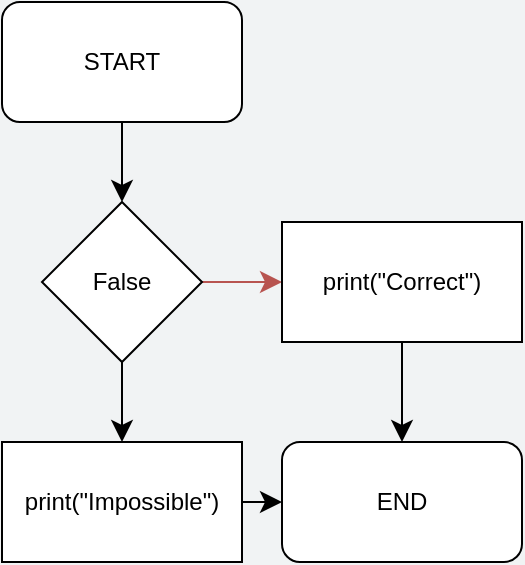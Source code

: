 <mxfile version="26.2.13">
  <diagram name="Page-1" id="oBoMtTXuPNJfdkDPqrHE">
    <mxGraphModel dx="1044" dy="615" grid="1" gridSize="10" guides="1" tooltips="1" connect="1" arrows="1" fold="1" page="1" pageScale="1" pageWidth="850" pageHeight="1100" background="#F1F3F4" math="0" shadow="0">
      <root>
        <mxCell id="0" />
        <mxCell id="1" parent="0" />
        <mxCell id="Cjyan4-toyM-WMKIcCKi-103" style="edgeStyle=none;curved=1;rounded=0;orthogonalLoop=1;jettySize=auto;html=1;exitX=0.5;exitY=1;exitDx=0;exitDy=0;entryX=0.5;entryY=0;entryDx=0;entryDy=0;fontSize=12;startSize=8;endSize=8;" edge="1" parent="1" source="Cjyan4-toyM-WMKIcCKi-1" target="Cjyan4-toyM-WMKIcCKi-101">
          <mxGeometry relative="1" as="geometry" />
        </mxCell>
        <mxCell id="Cjyan4-toyM-WMKIcCKi-1" value="START" style="rounded=1;whiteSpace=wrap;html=1;" vertex="1" parent="1">
          <mxGeometry x="240" y="100" width="120" height="60" as="geometry" />
        </mxCell>
        <mxCell id="Cjyan4-toyM-WMKIcCKi-104" style="edgeStyle=none;curved=1;rounded=0;orthogonalLoop=1;jettySize=auto;html=1;exitX=1;exitY=0.5;exitDx=0;exitDy=0;entryX=0;entryY=0.5;entryDx=0;entryDy=0;fontSize=12;startSize=8;endSize=8;fillColor=#f8cecc;strokeColor=#b85450;" edge="1" parent="1" source="Cjyan4-toyM-WMKIcCKi-101" target="Cjyan4-toyM-WMKIcCKi-102">
          <mxGeometry relative="1" as="geometry" />
        </mxCell>
        <mxCell id="Cjyan4-toyM-WMKIcCKi-106" style="edgeStyle=none;curved=1;rounded=0;orthogonalLoop=1;jettySize=auto;html=1;exitX=0.5;exitY=1;exitDx=0;exitDy=0;entryX=0.5;entryY=0;entryDx=0;entryDy=0;fontSize=12;startSize=8;endSize=8;" edge="1" parent="1" source="Cjyan4-toyM-WMKIcCKi-101" target="Cjyan4-toyM-WMKIcCKi-105">
          <mxGeometry relative="1" as="geometry" />
        </mxCell>
        <mxCell id="Cjyan4-toyM-WMKIcCKi-101" value="False" style="rhombus;whiteSpace=wrap;html=1;" vertex="1" parent="1">
          <mxGeometry x="260" y="200" width="80" height="80" as="geometry" />
        </mxCell>
        <mxCell id="Cjyan4-toyM-WMKIcCKi-109" style="edgeStyle=none;curved=1;rounded=0;orthogonalLoop=1;jettySize=auto;html=1;exitX=0.5;exitY=1;exitDx=0;exitDy=0;entryX=0.5;entryY=0;entryDx=0;entryDy=0;fontSize=12;startSize=8;endSize=8;" edge="1" parent="1" source="Cjyan4-toyM-WMKIcCKi-102" target="Cjyan4-toyM-WMKIcCKi-107">
          <mxGeometry relative="1" as="geometry" />
        </mxCell>
        <mxCell id="Cjyan4-toyM-WMKIcCKi-102" value="print(&quot;Correct&quot;)" style="rounded=0;whiteSpace=wrap;html=1;" vertex="1" parent="1">
          <mxGeometry x="380" y="210" width="120" height="60" as="geometry" />
        </mxCell>
        <mxCell id="Cjyan4-toyM-WMKIcCKi-108" style="edgeStyle=none;curved=1;rounded=0;orthogonalLoop=1;jettySize=auto;html=1;exitX=1;exitY=0.5;exitDx=0;exitDy=0;entryX=0;entryY=0.5;entryDx=0;entryDy=0;fontSize=12;startSize=8;endSize=8;" edge="1" parent="1" source="Cjyan4-toyM-WMKIcCKi-105" target="Cjyan4-toyM-WMKIcCKi-107">
          <mxGeometry relative="1" as="geometry" />
        </mxCell>
        <mxCell id="Cjyan4-toyM-WMKIcCKi-105" value="print(&quot;Impossible&quot;)" style="rounded=0;whiteSpace=wrap;html=1;" vertex="1" parent="1">
          <mxGeometry x="240" y="320" width="120" height="60" as="geometry" />
        </mxCell>
        <mxCell id="Cjyan4-toyM-WMKIcCKi-107" value="END" style="rounded=1;whiteSpace=wrap;html=1;" vertex="1" parent="1">
          <mxGeometry x="380" y="320" width="120" height="60" as="geometry" />
        </mxCell>
      </root>
    </mxGraphModel>
  </diagram>
</mxfile>
